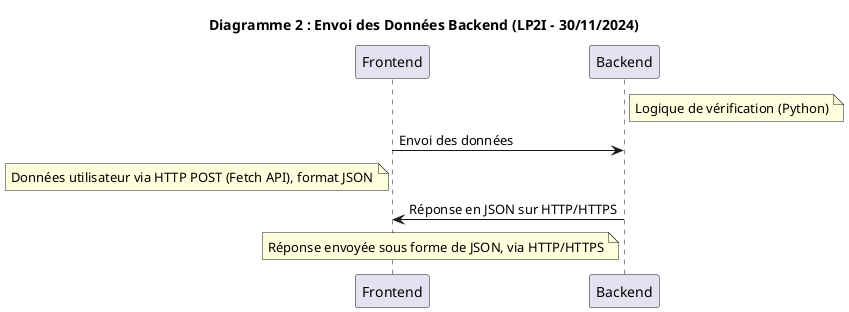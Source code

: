 @startuml
Title Diagramme 2 : Envoi des Données Backend (LP2I - 30/11/2024)
participant Frontend
participant Backend
note right of Backend : Logique de vérification (Python)
Frontend -> Backend : Envoi des données
note left of Frontend : Données utilisateur via HTTP POST (Fetch API), format JSON
Backend -> Frontend : Réponse en JSON sur HTTP/HTTPS
note left of Backend : Réponse envoyée sous forme de JSON, via HTTP/HTTPS
@enduml
